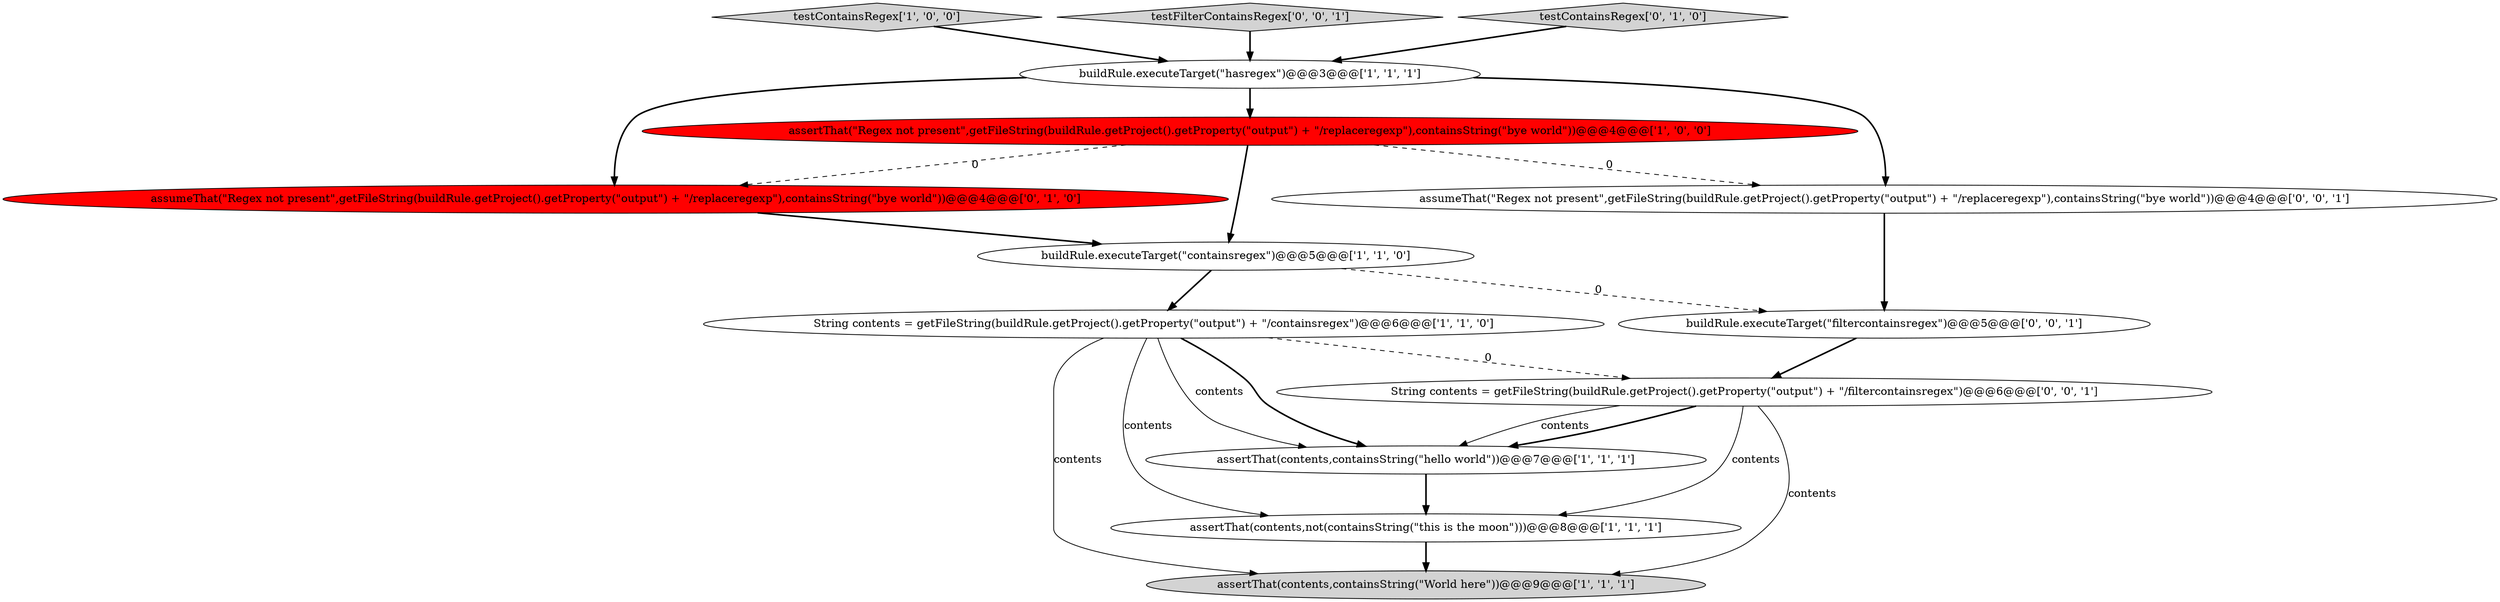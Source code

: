 digraph {
12 [style = filled, label = "assumeThat(\"Regex not present\",getFileString(buildRule.getProject().getProperty(\"output\") + \"/replaceregexp\"),containsString(\"bye world\"))@@@4@@@['0', '0', '1']", fillcolor = white, shape = ellipse image = "AAA0AAABBB3BBB"];
13 [style = filled, label = "buildRule.executeTarget(\"filtercontainsregex\")@@@5@@@['0', '0', '1']", fillcolor = white, shape = ellipse image = "AAA0AAABBB3BBB"];
0 [style = filled, label = "testContainsRegex['1', '0', '0']", fillcolor = lightgray, shape = diamond image = "AAA0AAABBB1BBB"];
6 [style = filled, label = "buildRule.executeTarget(\"hasregex\")@@@3@@@['1', '1', '1']", fillcolor = white, shape = ellipse image = "AAA0AAABBB1BBB"];
8 [style = filled, label = "assumeThat(\"Regex not present\",getFileString(buildRule.getProject().getProperty(\"output\") + \"/replaceregexp\"),containsString(\"bye world\"))@@@4@@@['0', '1', '0']", fillcolor = red, shape = ellipse image = "AAA1AAABBB2BBB"];
4 [style = filled, label = "String contents = getFileString(buildRule.getProject().getProperty(\"output\") + \"/containsregex\")@@@6@@@['1', '1', '0']", fillcolor = white, shape = ellipse image = "AAA0AAABBB1BBB"];
7 [style = filled, label = "assertThat(contents,not(containsString(\"this is the moon\")))@@@8@@@['1', '1', '1']", fillcolor = white, shape = ellipse image = "AAA0AAABBB1BBB"];
1 [style = filled, label = "buildRule.executeTarget(\"containsregex\")@@@5@@@['1', '1', '0']", fillcolor = white, shape = ellipse image = "AAA0AAABBB1BBB"];
10 [style = filled, label = "testFilterContainsRegex['0', '0', '1']", fillcolor = lightgray, shape = diamond image = "AAA0AAABBB3BBB"];
2 [style = filled, label = "assertThat(contents,containsString(\"World here\"))@@@9@@@['1', '1', '1']", fillcolor = lightgray, shape = ellipse image = "AAA0AAABBB1BBB"];
5 [style = filled, label = "assertThat(contents,containsString(\"hello world\"))@@@7@@@['1', '1', '1']", fillcolor = white, shape = ellipse image = "AAA0AAABBB1BBB"];
3 [style = filled, label = "assertThat(\"Regex not present\",getFileString(buildRule.getProject().getProperty(\"output\") + \"/replaceregexp\"),containsString(\"bye world\"))@@@4@@@['1', '0', '0']", fillcolor = red, shape = ellipse image = "AAA1AAABBB1BBB"];
9 [style = filled, label = "testContainsRegex['0', '1', '0']", fillcolor = lightgray, shape = diamond image = "AAA0AAABBB2BBB"];
11 [style = filled, label = "String contents = getFileString(buildRule.getProject().getProperty(\"output\") + \"/filtercontainsregex\")@@@6@@@['0', '0', '1']", fillcolor = white, shape = ellipse image = "AAA0AAABBB3BBB"];
6->3 [style = bold, label=""];
1->4 [style = bold, label=""];
11->2 [style = solid, label="contents"];
3->1 [style = bold, label=""];
0->6 [style = bold, label=""];
11->7 [style = solid, label="contents"];
4->7 [style = solid, label="contents"];
13->11 [style = bold, label=""];
10->6 [style = bold, label=""];
11->5 [style = solid, label="contents"];
9->6 [style = bold, label=""];
1->13 [style = dashed, label="0"];
8->1 [style = bold, label=""];
12->13 [style = bold, label=""];
11->5 [style = bold, label=""];
3->12 [style = dashed, label="0"];
7->2 [style = bold, label=""];
6->8 [style = bold, label=""];
4->5 [style = solid, label="contents"];
3->8 [style = dashed, label="0"];
5->7 [style = bold, label=""];
4->11 [style = dashed, label="0"];
4->2 [style = solid, label="contents"];
4->5 [style = bold, label=""];
6->12 [style = bold, label=""];
}
